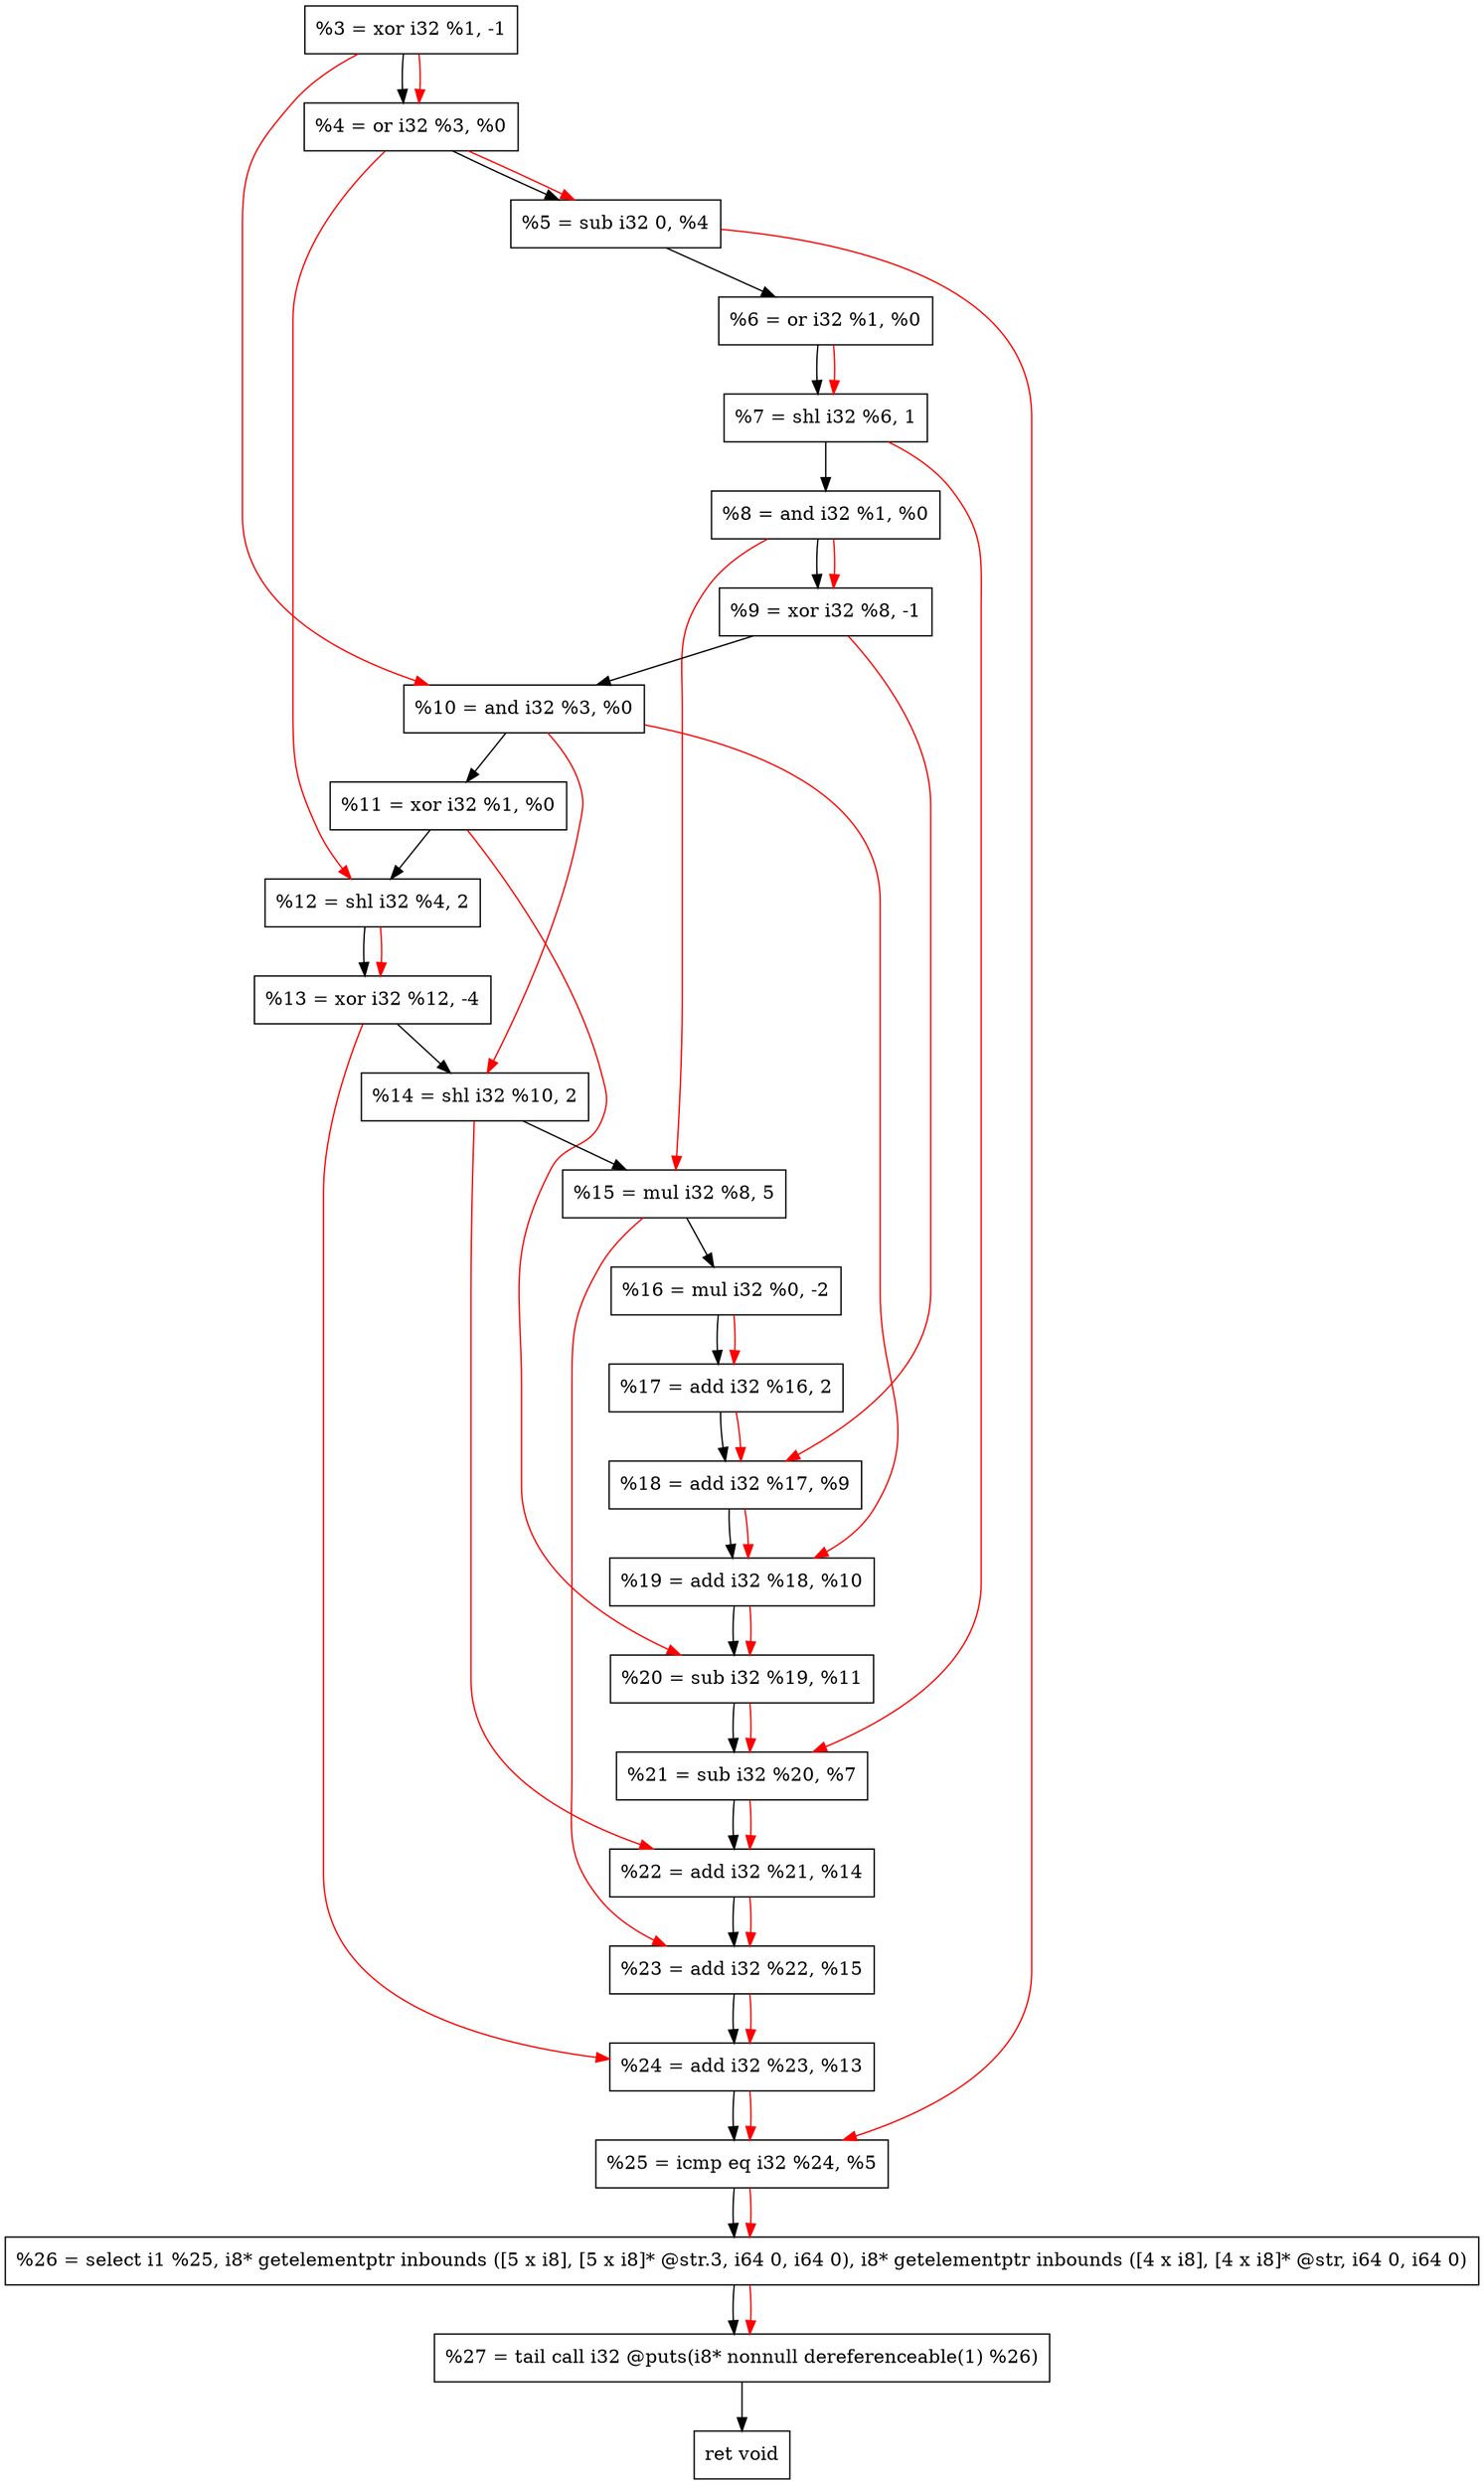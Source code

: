 digraph "DFG for'crackme' function" {
	Node0x1883b50[shape=record, label="  %3 = xor i32 %1, -1"];
	Node0x1883bc0[shape=record, label="  %4 = or i32 %3, %0"];
	Node0x1883c80[shape=record, label="  %5 = sub i32 0, %4"];
	Node0x1883cf0[shape=record, label="  %6 = or i32 %1, %0"];
	Node0x1883d90[shape=record, label="  %7 = shl i32 %6, 1"];
	Node0x1883e00[shape=record, label="  %8 = and i32 %1, %0"];
	Node0x1883e70[shape=record, label="  %9 = xor i32 %8, -1"];
	Node0x1883ee0[shape=record, label="  %10 = and i32 %3, %0"];
	Node0x1883f50[shape=record, label="  %11 = xor i32 %1, %0"];
	Node0x1883ff0[shape=record, label="  %12 = shl i32 %4, 2"];
	Node0x1884090[shape=record, label="  %13 = xor i32 %12, -4"];
	Node0x1884100[shape=record, label="  %14 = shl i32 %10, 2"];
	Node0x18841a0[shape=record, label="  %15 = mul i32 %8, 5"];
	Node0x1884240[shape=record, label="  %16 = mul i32 %0, -2"];
	Node0x18842b0[shape=record, label="  %17 = add i32 %16, 2"];
	Node0x1884320[shape=record, label="  %18 = add i32 %17, %9"];
	Node0x1884390[shape=record, label="  %19 = add i32 %18, %10"];
	Node0x1884400[shape=record, label="  %20 = sub i32 %19, %11"];
	Node0x1884470[shape=record, label="  %21 = sub i32 %20, %7"];
	Node0x18844e0[shape=record, label="  %22 = add i32 %21, %14"];
	Node0x1884550[shape=record, label="  %23 = add i32 %22, %15"];
	Node0x18845c0[shape=record, label="  %24 = add i32 %23, %13"];
	Node0x1884630[shape=record, label="  %25 = icmp eq i32 %24, %5"];
	Node0x1824268[shape=record, label="  %26 = select i1 %25, i8* getelementptr inbounds ([5 x i8], [5 x i8]* @str.3, i64 0, i64 0), i8* getelementptr inbounds ([4 x i8], [4 x i8]* @str, i64 0, i64 0)"];
	Node0x1884ad0[shape=record, label="  %27 = tail call i32 @puts(i8* nonnull dereferenceable(1) %26)"];
	Node0x1884b20[shape=record, label="  ret void"];
	Node0x1883b50 -> Node0x1883bc0;
	Node0x1883bc0 -> Node0x1883c80;
	Node0x1883c80 -> Node0x1883cf0;
	Node0x1883cf0 -> Node0x1883d90;
	Node0x1883d90 -> Node0x1883e00;
	Node0x1883e00 -> Node0x1883e70;
	Node0x1883e70 -> Node0x1883ee0;
	Node0x1883ee0 -> Node0x1883f50;
	Node0x1883f50 -> Node0x1883ff0;
	Node0x1883ff0 -> Node0x1884090;
	Node0x1884090 -> Node0x1884100;
	Node0x1884100 -> Node0x18841a0;
	Node0x18841a0 -> Node0x1884240;
	Node0x1884240 -> Node0x18842b0;
	Node0x18842b0 -> Node0x1884320;
	Node0x1884320 -> Node0x1884390;
	Node0x1884390 -> Node0x1884400;
	Node0x1884400 -> Node0x1884470;
	Node0x1884470 -> Node0x18844e0;
	Node0x18844e0 -> Node0x1884550;
	Node0x1884550 -> Node0x18845c0;
	Node0x18845c0 -> Node0x1884630;
	Node0x1884630 -> Node0x1824268;
	Node0x1824268 -> Node0x1884ad0;
	Node0x1884ad0 -> Node0x1884b20;
edge [color=red]
	Node0x1883b50 -> Node0x1883bc0;
	Node0x1883bc0 -> Node0x1883c80;
	Node0x1883cf0 -> Node0x1883d90;
	Node0x1883e00 -> Node0x1883e70;
	Node0x1883b50 -> Node0x1883ee0;
	Node0x1883bc0 -> Node0x1883ff0;
	Node0x1883ff0 -> Node0x1884090;
	Node0x1883ee0 -> Node0x1884100;
	Node0x1883e00 -> Node0x18841a0;
	Node0x1884240 -> Node0x18842b0;
	Node0x18842b0 -> Node0x1884320;
	Node0x1883e70 -> Node0x1884320;
	Node0x1884320 -> Node0x1884390;
	Node0x1883ee0 -> Node0x1884390;
	Node0x1884390 -> Node0x1884400;
	Node0x1883f50 -> Node0x1884400;
	Node0x1884400 -> Node0x1884470;
	Node0x1883d90 -> Node0x1884470;
	Node0x1884470 -> Node0x18844e0;
	Node0x1884100 -> Node0x18844e0;
	Node0x18844e0 -> Node0x1884550;
	Node0x18841a0 -> Node0x1884550;
	Node0x1884550 -> Node0x18845c0;
	Node0x1884090 -> Node0x18845c0;
	Node0x18845c0 -> Node0x1884630;
	Node0x1883c80 -> Node0x1884630;
	Node0x1884630 -> Node0x1824268;
	Node0x1824268 -> Node0x1884ad0;
}
